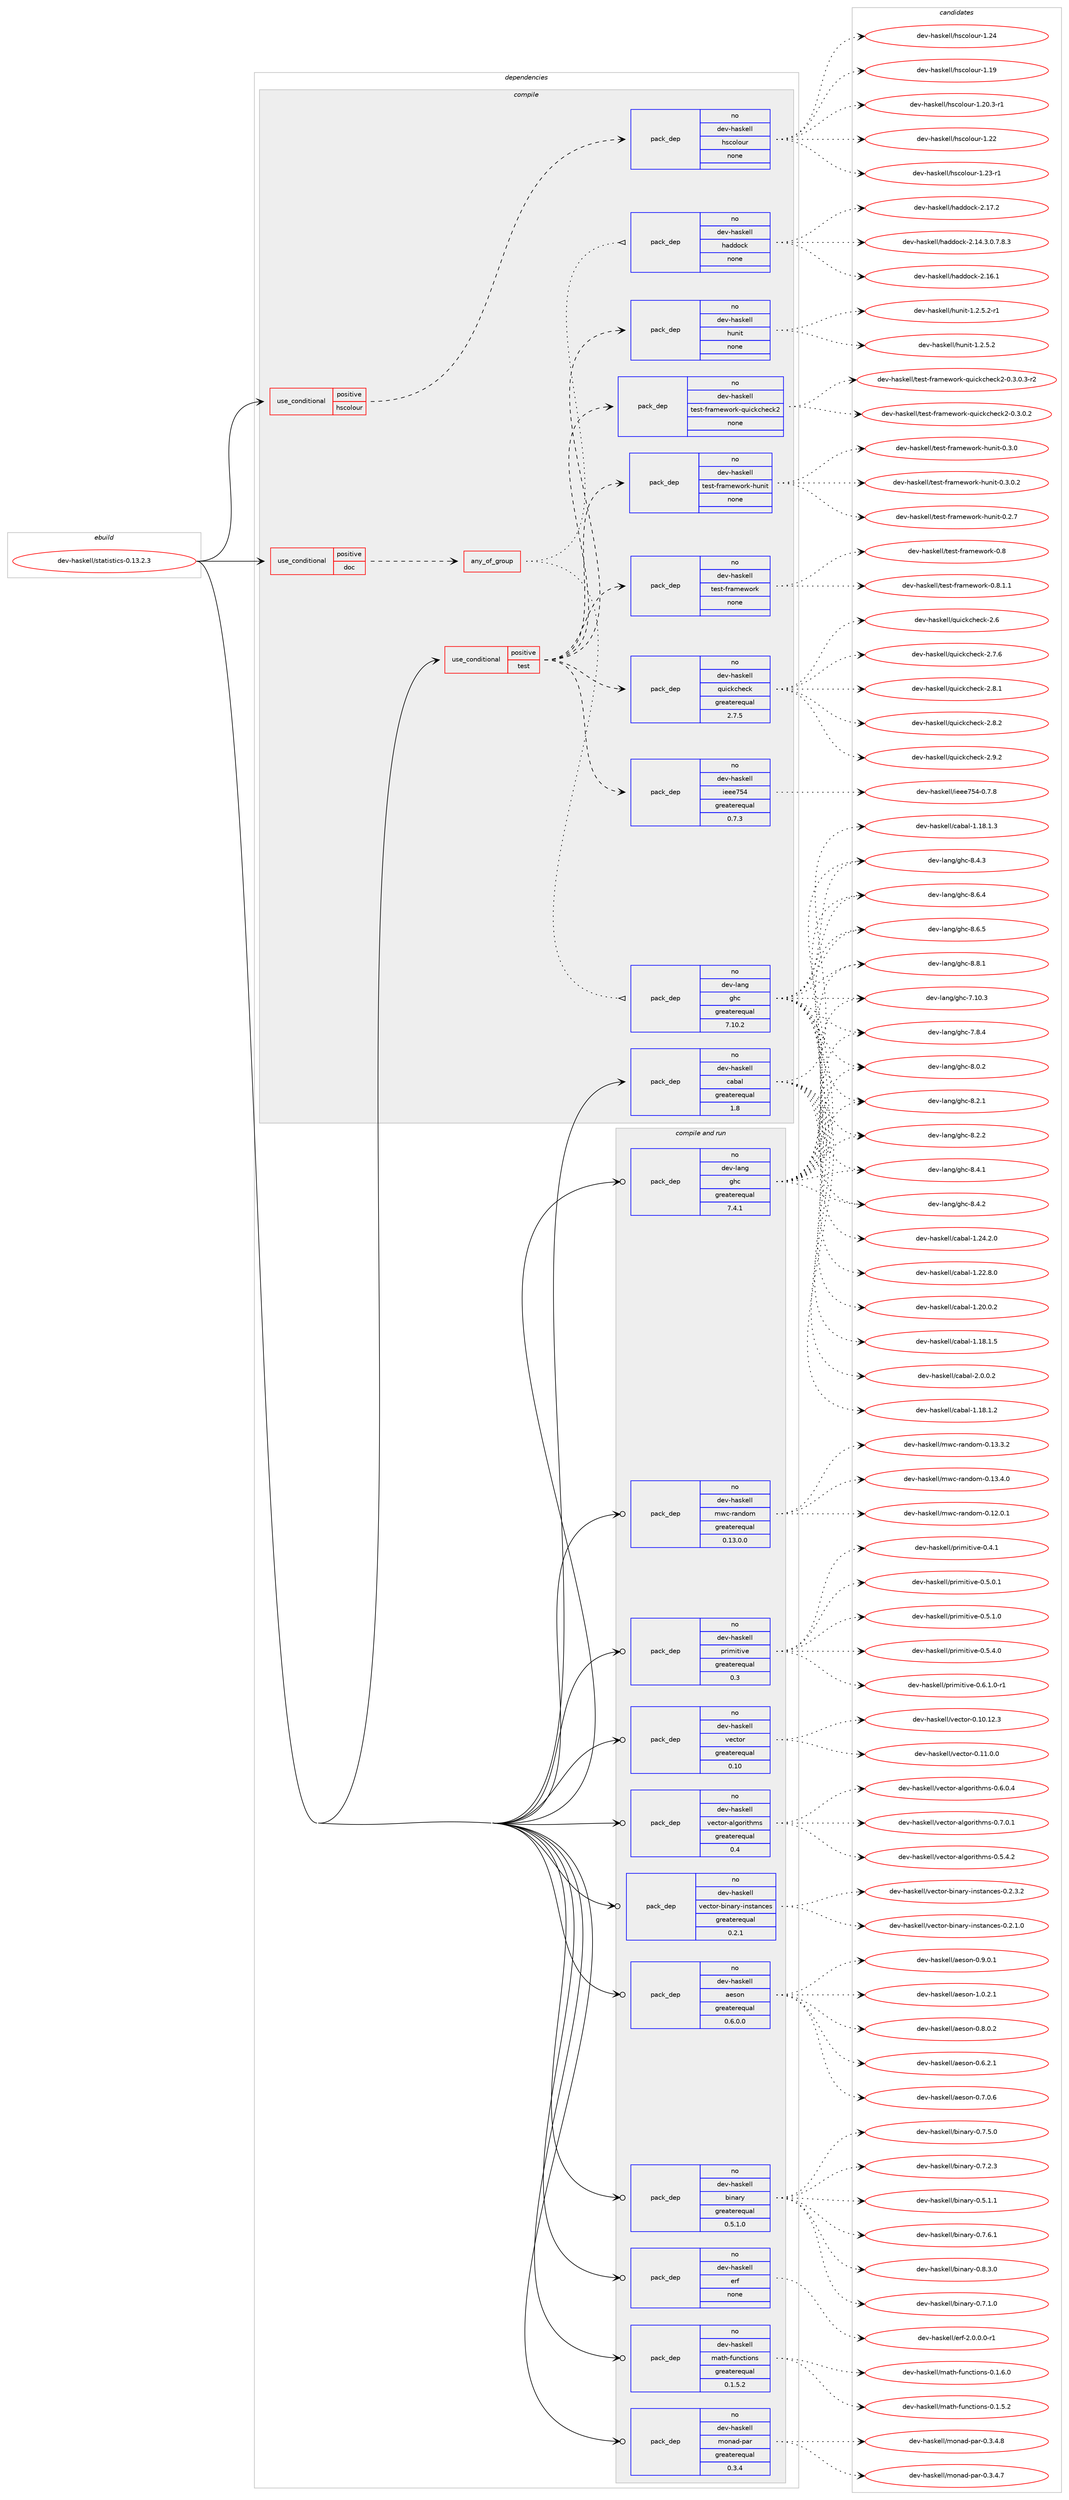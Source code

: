 digraph prolog {

# *************
# Graph options
# *************

newrank=true;
concentrate=true;
compound=true;
graph [rankdir=LR,fontname=Helvetica,fontsize=10,ranksep=1.5];#, ranksep=2.5, nodesep=0.2];
edge  [arrowhead=vee];
node  [fontname=Helvetica,fontsize=10];

# **********
# The ebuild
# **********

subgraph cluster_leftcol {
color=gray;
rank=same;
label=<<i>ebuild</i>>;
id [label="dev-haskell/statistics-0.13.2.3", color=red, width=4, href="../dev-haskell/statistics-0.13.2.3.svg"];
}

# ****************
# The dependencies
# ****************

subgraph cluster_midcol {
color=gray;
label=<<i>dependencies</i>>;
subgraph cluster_compile {
fillcolor="#eeeeee";
style=filled;
label=<<i>compile</i>>;
subgraph cond127617 {
dependency544424 [label=<<TABLE BORDER="0" CELLBORDER="1" CELLSPACING="0" CELLPADDING="4"><TR><TD ROWSPAN="3" CELLPADDING="10">use_conditional</TD></TR><TR><TD>positive</TD></TR><TR><TD>doc</TD></TR></TABLE>>, shape=none, color=red];
subgraph any10495 {
dependency544425 [label=<<TABLE BORDER="0" CELLBORDER="1" CELLSPACING="0" CELLPADDING="4"><TR><TD CELLPADDING="10">any_of_group</TD></TR></TABLE>>, shape=none, color=red];subgraph pack405955 {
dependency544426 [label=<<TABLE BORDER="0" CELLBORDER="1" CELLSPACING="0" CELLPADDING="4" WIDTH="220"><TR><TD ROWSPAN="6" CELLPADDING="30">pack_dep</TD></TR><TR><TD WIDTH="110">no</TD></TR><TR><TD>dev-haskell</TD></TR><TR><TD>haddock</TD></TR><TR><TD>none</TD></TR><TR><TD></TD></TR></TABLE>>, shape=none, color=blue];
}
dependency544425:e -> dependency544426:w [weight=20,style="dotted",arrowhead="oinv"];
subgraph pack405956 {
dependency544427 [label=<<TABLE BORDER="0" CELLBORDER="1" CELLSPACING="0" CELLPADDING="4" WIDTH="220"><TR><TD ROWSPAN="6" CELLPADDING="30">pack_dep</TD></TR><TR><TD WIDTH="110">no</TD></TR><TR><TD>dev-lang</TD></TR><TR><TD>ghc</TD></TR><TR><TD>greaterequal</TD></TR><TR><TD>7.10.2</TD></TR></TABLE>>, shape=none, color=blue];
}
dependency544425:e -> dependency544427:w [weight=20,style="dotted",arrowhead="oinv"];
}
dependency544424:e -> dependency544425:w [weight=20,style="dashed",arrowhead="vee"];
}
id:e -> dependency544424:w [weight=20,style="solid",arrowhead="vee"];
subgraph cond127618 {
dependency544428 [label=<<TABLE BORDER="0" CELLBORDER="1" CELLSPACING="0" CELLPADDING="4"><TR><TD ROWSPAN="3" CELLPADDING="10">use_conditional</TD></TR><TR><TD>positive</TD></TR><TR><TD>hscolour</TD></TR></TABLE>>, shape=none, color=red];
subgraph pack405957 {
dependency544429 [label=<<TABLE BORDER="0" CELLBORDER="1" CELLSPACING="0" CELLPADDING="4" WIDTH="220"><TR><TD ROWSPAN="6" CELLPADDING="30">pack_dep</TD></TR><TR><TD WIDTH="110">no</TD></TR><TR><TD>dev-haskell</TD></TR><TR><TD>hscolour</TD></TR><TR><TD>none</TD></TR><TR><TD></TD></TR></TABLE>>, shape=none, color=blue];
}
dependency544428:e -> dependency544429:w [weight=20,style="dashed",arrowhead="vee"];
}
id:e -> dependency544428:w [weight=20,style="solid",arrowhead="vee"];
subgraph cond127619 {
dependency544430 [label=<<TABLE BORDER="0" CELLBORDER="1" CELLSPACING="0" CELLPADDING="4"><TR><TD ROWSPAN="3" CELLPADDING="10">use_conditional</TD></TR><TR><TD>positive</TD></TR><TR><TD>test</TD></TR></TABLE>>, shape=none, color=red];
subgraph pack405958 {
dependency544431 [label=<<TABLE BORDER="0" CELLBORDER="1" CELLSPACING="0" CELLPADDING="4" WIDTH="220"><TR><TD ROWSPAN="6" CELLPADDING="30">pack_dep</TD></TR><TR><TD WIDTH="110">no</TD></TR><TR><TD>dev-haskell</TD></TR><TR><TD>hunit</TD></TR><TR><TD>none</TD></TR><TR><TD></TD></TR></TABLE>>, shape=none, color=blue];
}
dependency544430:e -> dependency544431:w [weight=20,style="dashed",arrowhead="vee"];
subgraph pack405959 {
dependency544432 [label=<<TABLE BORDER="0" CELLBORDER="1" CELLSPACING="0" CELLPADDING="4" WIDTH="220"><TR><TD ROWSPAN="6" CELLPADDING="30">pack_dep</TD></TR><TR><TD WIDTH="110">no</TD></TR><TR><TD>dev-haskell</TD></TR><TR><TD>ieee754</TD></TR><TR><TD>greaterequal</TD></TR><TR><TD>0.7.3</TD></TR></TABLE>>, shape=none, color=blue];
}
dependency544430:e -> dependency544432:w [weight=20,style="dashed",arrowhead="vee"];
subgraph pack405960 {
dependency544433 [label=<<TABLE BORDER="0" CELLBORDER="1" CELLSPACING="0" CELLPADDING="4" WIDTH="220"><TR><TD ROWSPAN="6" CELLPADDING="30">pack_dep</TD></TR><TR><TD WIDTH="110">no</TD></TR><TR><TD>dev-haskell</TD></TR><TR><TD>quickcheck</TD></TR><TR><TD>greaterequal</TD></TR><TR><TD>2.7.5</TD></TR></TABLE>>, shape=none, color=blue];
}
dependency544430:e -> dependency544433:w [weight=20,style="dashed",arrowhead="vee"];
subgraph pack405961 {
dependency544434 [label=<<TABLE BORDER="0" CELLBORDER="1" CELLSPACING="0" CELLPADDING="4" WIDTH="220"><TR><TD ROWSPAN="6" CELLPADDING="30">pack_dep</TD></TR><TR><TD WIDTH="110">no</TD></TR><TR><TD>dev-haskell</TD></TR><TR><TD>test-framework</TD></TR><TR><TD>none</TD></TR><TR><TD></TD></TR></TABLE>>, shape=none, color=blue];
}
dependency544430:e -> dependency544434:w [weight=20,style="dashed",arrowhead="vee"];
subgraph pack405962 {
dependency544435 [label=<<TABLE BORDER="0" CELLBORDER="1" CELLSPACING="0" CELLPADDING="4" WIDTH="220"><TR><TD ROWSPAN="6" CELLPADDING="30">pack_dep</TD></TR><TR><TD WIDTH="110">no</TD></TR><TR><TD>dev-haskell</TD></TR><TR><TD>test-framework-hunit</TD></TR><TR><TD>none</TD></TR><TR><TD></TD></TR></TABLE>>, shape=none, color=blue];
}
dependency544430:e -> dependency544435:w [weight=20,style="dashed",arrowhead="vee"];
subgraph pack405963 {
dependency544436 [label=<<TABLE BORDER="0" CELLBORDER="1" CELLSPACING="0" CELLPADDING="4" WIDTH="220"><TR><TD ROWSPAN="6" CELLPADDING="30">pack_dep</TD></TR><TR><TD WIDTH="110">no</TD></TR><TR><TD>dev-haskell</TD></TR><TR><TD>test-framework-quickcheck2</TD></TR><TR><TD>none</TD></TR><TR><TD></TD></TR></TABLE>>, shape=none, color=blue];
}
dependency544430:e -> dependency544436:w [weight=20,style="dashed",arrowhead="vee"];
}
id:e -> dependency544430:w [weight=20,style="solid",arrowhead="vee"];
subgraph pack405964 {
dependency544437 [label=<<TABLE BORDER="0" CELLBORDER="1" CELLSPACING="0" CELLPADDING="4" WIDTH="220"><TR><TD ROWSPAN="6" CELLPADDING="30">pack_dep</TD></TR><TR><TD WIDTH="110">no</TD></TR><TR><TD>dev-haskell</TD></TR><TR><TD>cabal</TD></TR><TR><TD>greaterequal</TD></TR><TR><TD>1.8</TD></TR></TABLE>>, shape=none, color=blue];
}
id:e -> dependency544437:w [weight=20,style="solid",arrowhead="vee"];
}
subgraph cluster_compileandrun {
fillcolor="#eeeeee";
style=filled;
label=<<i>compile and run</i>>;
subgraph pack405965 {
dependency544438 [label=<<TABLE BORDER="0" CELLBORDER="1" CELLSPACING="0" CELLPADDING="4" WIDTH="220"><TR><TD ROWSPAN="6" CELLPADDING="30">pack_dep</TD></TR><TR><TD WIDTH="110">no</TD></TR><TR><TD>dev-haskell</TD></TR><TR><TD>aeson</TD></TR><TR><TD>greaterequal</TD></TR><TR><TD>0.6.0.0</TD></TR></TABLE>>, shape=none, color=blue];
}
id:e -> dependency544438:w [weight=20,style="solid",arrowhead="odotvee"];
subgraph pack405966 {
dependency544439 [label=<<TABLE BORDER="0" CELLBORDER="1" CELLSPACING="0" CELLPADDING="4" WIDTH="220"><TR><TD ROWSPAN="6" CELLPADDING="30">pack_dep</TD></TR><TR><TD WIDTH="110">no</TD></TR><TR><TD>dev-haskell</TD></TR><TR><TD>binary</TD></TR><TR><TD>greaterequal</TD></TR><TR><TD>0.5.1.0</TD></TR></TABLE>>, shape=none, color=blue];
}
id:e -> dependency544439:w [weight=20,style="solid",arrowhead="odotvee"];
subgraph pack405967 {
dependency544440 [label=<<TABLE BORDER="0" CELLBORDER="1" CELLSPACING="0" CELLPADDING="4" WIDTH="220"><TR><TD ROWSPAN="6" CELLPADDING="30">pack_dep</TD></TR><TR><TD WIDTH="110">no</TD></TR><TR><TD>dev-haskell</TD></TR><TR><TD>erf</TD></TR><TR><TD>none</TD></TR><TR><TD></TD></TR></TABLE>>, shape=none, color=blue];
}
id:e -> dependency544440:w [weight=20,style="solid",arrowhead="odotvee"];
subgraph pack405968 {
dependency544441 [label=<<TABLE BORDER="0" CELLBORDER="1" CELLSPACING="0" CELLPADDING="4" WIDTH="220"><TR><TD ROWSPAN="6" CELLPADDING="30">pack_dep</TD></TR><TR><TD WIDTH="110">no</TD></TR><TR><TD>dev-haskell</TD></TR><TR><TD>math-functions</TD></TR><TR><TD>greaterequal</TD></TR><TR><TD>0.1.5.2</TD></TR></TABLE>>, shape=none, color=blue];
}
id:e -> dependency544441:w [weight=20,style="solid",arrowhead="odotvee"];
subgraph pack405969 {
dependency544442 [label=<<TABLE BORDER="0" CELLBORDER="1" CELLSPACING="0" CELLPADDING="4" WIDTH="220"><TR><TD ROWSPAN="6" CELLPADDING="30">pack_dep</TD></TR><TR><TD WIDTH="110">no</TD></TR><TR><TD>dev-haskell</TD></TR><TR><TD>monad-par</TD></TR><TR><TD>greaterequal</TD></TR><TR><TD>0.3.4</TD></TR></TABLE>>, shape=none, color=blue];
}
id:e -> dependency544442:w [weight=20,style="solid",arrowhead="odotvee"];
subgraph pack405970 {
dependency544443 [label=<<TABLE BORDER="0" CELLBORDER="1" CELLSPACING="0" CELLPADDING="4" WIDTH="220"><TR><TD ROWSPAN="6" CELLPADDING="30">pack_dep</TD></TR><TR><TD WIDTH="110">no</TD></TR><TR><TD>dev-haskell</TD></TR><TR><TD>mwc-random</TD></TR><TR><TD>greaterequal</TD></TR><TR><TD>0.13.0.0</TD></TR></TABLE>>, shape=none, color=blue];
}
id:e -> dependency544443:w [weight=20,style="solid",arrowhead="odotvee"];
subgraph pack405971 {
dependency544444 [label=<<TABLE BORDER="0" CELLBORDER="1" CELLSPACING="0" CELLPADDING="4" WIDTH="220"><TR><TD ROWSPAN="6" CELLPADDING="30">pack_dep</TD></TR><TR><TD WIDTH="110">no</TD></TR><TR><TD>dev-haskell</TD></TR><TR><TD>primitive</TD></TR><TR><TD>greaterequal</TD></TR><TR><TD>0.3</TD></TR></TABLE>>, shape=none, color=blue];
}
id:e -> dependency544444:w [weight=20,style="solid",arrowhead="odotvee"];
subgraph pack405972 {
dependency544445 [label=<<TABLE BORDER="0" CELLBORDER="1" CELLSPACING="0" CELLPADDING="4" WIDTH="220"><TR><TD ROWSPAN="6" CELLPADDING="30">pack_dep</TD></TR><TR><TD WIDTH="110">no</TD></TR><TR><TD>dev-haskell</TD></TR><TR><TD>vector</TD></TR><TR><TD>greaterequal</TD></TR><TR><TD>0.10</TD></TR></TABLE>>, shape=none, color=blue];
}
id:e -> dependency544445:w [weight=20,style="solid",arrowhead="odotvee"];
subgraph pack405973 {
dependency544446 [label=<<TABLE BORDER="0" CELLBORDER="1" CELLSPACING="0" CELLPADDING="4" WIDTH="220"><TR><TD ROWSPAN="6" CELLPADDING="30">pack_dep</TD></TR><TR><TD WIDTH="110">no</TD></TR><TR><TD>dev-haskell</TD></TR><TR><TD>vector-algorithms</TD></TR><TR><TD>greaterequal</TD></TR><TR><TD>0.4</TD></TR></TABLE>>, shape=none, color=blue];
}
id:e -> dependency544446:w [weight=20,style="solid",arrowhead="odotvee"];
subgraph pack405974 {
dependency544447 [label=<<TABLE BORDER="0" CELLBORDER="1" CELLSPACING="0" CELLPADDING="4" WIDTH="220"><TR><TD ROWSPAN="6" CELLPADDING="30">pack_dep</TD></TR><TR><TD WIDTH="110">no</TD></TR><TR><TD>dev-haskell</TD></TR><TR><TD>vector-binary-instances</TD></TR><TR><TD>greaterequal</TD></TR><TR><TD>0.2.1</TD></TR></TABLE>>, shape=none, color=blue];
}
id:e -> dependency544447:w [weight=20,style="solid",arrowhead="odotvee"];
subgraph pack405975 {
dependency544448 [label=<<TABLE BORDER="0" CELLBORDER="1" CELLSPACING="0" CELLPADDING="4" WIDTH="220"><TR><TD ROWSPAN="6" CELLPADDING="30">pack_dep</TD></TR><TR><TD WIDTH="110">no</TD></TR><TR><TD>dev-lang</TD></TR><TR><TD>ghc</TD></TR><TR><TD>greaterequal</TD></TR><TR><TD>7.4.1</TD></TR></TABLE>>, shape=none, color=blue];
}
id:e -> dependency544448:w [weight=20,style="solid",arrowhead="odotvee"];
}
subgraph cluster_run {
fillcolor="#eeeeee";
style=filled;
label=<<i>run</i>>;
}
}

# **************
# The candidates
# **************

subgraph cluster_choices {
rank=same;
color=gray;
label=<<i>candidates</i>>;

subgraph choice405955 {
color=black;
nodesep=1;
choice1001011184510497115107101108108471049710010011199107455046495246514648465546564651 [label="dev-haskell/haddock-2.14.3.0.7.8.3", color=red, width=4,href="../dev-haskell/haddock-2.14.3.0.7.8.3.svg"];
choice100101118451049711510710110810847104971001001119910745504649544649 [label="dev-haskell/haddock-2.16.1", color=red, width=4,href="../dev-haskell/haddock-2.16.1.svg"];
choice100101118451049711510710110810847104971001001119910745504649554650 [label="dev-haskell/haddock-2.17.2", color=red, width=4,href="../dev-haskell/haddock-2.17.2.svg"];
dependency544426:e -> choice1001011184510497115107101108108471049710010011199107455046495246514648465546564651:w [style=dotted,weight="100"];
dependency544426:e -> choice100101118451049711510710110810847104971001001119910745504649544649:w [style=dotted,weight="100"];
dependency544426:e -> choice100101118451049711510710110810847104971001001119910745504649554650:w [style=dotted,weight="100"];
}
subgraph choice405956 {
color=black;
nodesep=1;
choice1001011184510897110103471031049945554649484651 [label="dev-lang/ghc-7.10.3", color=red, width=4,href="../dev-lang/ghc-7.10.3.svg"];
choice10010111845108971101034710310499455546564652 [label="dev-lang/ghc-7.8.4", color=red, width=4,href="../dev-lang/ghc-7.8.4.svg"];
choice10010111845108971101034710310499455646484650 [label="dev-lang/ghc-8.0.2", color=red, width=4,href="../dev-lang/ghc-8.0.2.svg"];
choice10010111845108971101034710310499455646504649 [label="dev-lang/ghc-8.2.1", color=red, width=4,href="../dev-lang/ghc-8.2.1.svg"];
choice10010111845108971101034710310499455646504650 [label="dev-lang/ghc-8.2.2", color=red, width=4,href="../dev-lang/ghc-8.2.2.svg"];
choice10010111845108971101034710310499455646524649 [label="dev-lang/ghc-8.4.1", color=red, width=4,href="../dev-lang/ghc-8.4.1.svg"];
choice10010111845108971101034710310499455646524650 [label="dev-lang/ghc-8.4.2", color=red, width=4,href="../dev-lang/ghc-8.4.2.svg"];
choice10010111845108971101034710310499455646524651 [label="dev-lang/ghc-8.4.3", color=red, width=4,href="../dev-lang/ghc-8.4.3.svg"];
choice10010111845108971101034710310499455646544652 [label="dev-lang/ghc-8.6.4", color=red, width=4,href="../dev-lang/ghc-8.6.4.svg"];
choice10010111845108971101034710310499455646544653 [label="dev-lang/ghc-8.6.5", color=red, width=4,href="../dev-lang/ghc-8.6.5.svg"];
choice10010111845108971101034710310499455646564649 [label="dev-lang/ghc-8.8.1", color=red, width=4,href="../dev-lang/ghc-8.8.1.svg"];
dependency544427:e -> choice1001011184510897110103471031049945554649484651:w [style=dotted,weight="100"];
dependency544427:e -> choice10010111845108971101034710310499455546564652:w [style=dotted,weight="100"];
dependency544427:e -> choice10010111845108971101034710310499455646484650:w [style=dotted,weight="100"];
dependency544427:e -> choice10010111845108971101034710310499455646504649:w [style=dotted,weight="100"];
dependency544427:e -> choice10010111845108971101034710310499455646504650:w [style=dotted,weight="100"];
dependency544427:e -> choice10010111845108971101034710310499455646524649:w [style=dotted,weight="100"];
dependency544427:e -> choice10010111845108971101034710310499455646524650:w [style=dotted,weight="100"];
dependency544427:e -> choice10010111845108971101034710310499455646524651:w [style=dotted,weight="100"];
dependency544427:e -> choice10010111845108971101034710310499455646544652:w [style=dotted,weight="100"];
dependency544427:e -> choice10010111845108971101034710310499455646544653:w [style=dotted,weight="100"];
dependency544427:e -> choice10010111845108971101034710310499455646564649:w [style=dotted,weight="100"];
}
subgraph choice405957 {
color=black;
nodesep=1;
choice100101118451049711510710110810847104115991111081111171144549464957 [label="dev-haskell/hscolour-1.19", color=red, width=4,href="../dev-haskell/hscolour-1.19.svg"];
choice10010111845104971151071011081084710411599111108111117114454946504846514511449 [label="dev-haskell/hscolour-1.20.3-r1", color=red, width=4,href="../dev-haskell/hscolour-1.20.3-r1.svg"];
choice100101118451049711510710110810847104115991111081111171144549465050 [label="dev-haskell/hscolour-1.22", color=red, width=4,href="../dev-haskell/hscolour-1.22.svg"];
choice1001011184510497115107101108108471041159911110811111711445494650514511449 [label="dev-haskell/hscolour-1.23-r1", color=red, width=4,href="../dev-haskell/hscolour-1.23-r1.svg"];
choice100101118451049711510710110810847104115991111081111171144549465052 [label="dev-haskell/hscolour-1.24", color=red, width=4,href="../dev-haskell/hscolour-1.24.svg"];
dependency544429:e -> choice100101118451049711510710110810847104115991111081111171144549464957:w [style=dotted,weight="100"];
dependency544429:e -> choice10010111845104971151071011081084710411599111108111117114454946504846514511449:w [style=dotted,weight="100"];
dependency544429:e -> choice100101118451049711510710110810847104115991111081111171144549465050:w [style=dotted,weight="100"];
dependency544429:e -> choice1001011184510497115107101108108471041159911110811111711445494650514511449:w [style=dotted,weight="100"];
dependency544429:e -> choice100101118451049711510710110810847104115991111081111171144549465052:w [style=dotted,weight="100"];
}
subgraph choice405958 {
color=black;
nodesep=1;
choice1001011184510497115107101108108471041171101051164549465046534650 [label="dev-haskell/hunit-1.2.5.2", color=red, width=4,href="../dev-haskell/hunit-1.2.5.2.svg"];
choice10010111845104971151071011081084710411711010511645494650465346504511449 [label="dev-haskell/hunit-1.2.5.2-r1", color=red, width=4,href="../dev-haskell/hunit-1.2.5.2-r1.svg"];
dependency544431:e -> choice1001011184510497115107101108108471041171101051164549465046534650:w [style=dotted,weight="100"];
dependency544431:e -> choice10010111845104971151071011081084710411711010511645494650465346504511449:w [style=dotted,weight="100"];
}
subgraph choice405959 {
color=black;
nodesep=1;
choice100101118451049711510710110810847105101101101555352454846554656 [label="dev-haskell/ieee754-0.7.8", color=red, width=4,href="../dev-haskell/ieee754-0.7.8.svg"];
dependency544432:e -> choice100101118451049711510710110810847105101101101555352454846554656:w [style=dotted,weight="100"];
}
subgraph choice405960 {
color=black;
nodesep=1;
choice10010111845104971151071011081084711311710599107991041019910745504654 [label="dev-haskell/quickcheck-2.6", color=red, width=4,href="../dev-haskell/quickcheck-2.6.svg"];
choice100101118451049711510710110810847113117105991079910410199107455046554654 [label="dev-haskell/quickcheck-2.7.6", color=red, width=4,href="../dev-haskell/quickcheck-2.7.6.svg"];
choice100101118451049711510710110810847113117105991079910410199107455046564649 [label="dev-haskell/quickcheck-2.8.1", color=red, width=4,href="../dev-haskell/quickcheck-2.8.1.svg"];
choice100101118451049711510710110810847113117105991079910410199107455046564650 [label="dev-haskell/quickcheck-2.8.2", color=red, width=4,href="../dev-haskell/quickcheck-2.8.2.svg"];
choice100101118451049711510710110810847113117105991079910410199107455046574650 [label="dev-haskell/quickcheck-2.9.2", color=red, width=4,href="../dev-haskell/quickcheck-2.9.2.svg"];
dependency544433:e -> choice10010111845104971151071011081084711311710599107991041019910745504654:w [style=dotted,weight="100"];
dependency544433:e -> choice100101118451049711510710110810847113117105991079910410199107455046554654:w [style=dotted,weight="100"];
dependency544433:e -> choice100101118451049711510710110810847113117105991079910410199107455046564649:w [style=dotted,weight="100"];
dependency544433:e -> choice100101118451049711510710110810847113117105991079910410199107455046564650:w [style=dotted,weight="100"];
dependency544433:e -> choice100101118451049711510710110810847113117105991079910410199107455046574650:w [style=dotted,weight="100"];
}
subgraph choice405961 {
color=black;
nodesep=1;
choice100101118451049711510710110810847116101115116451021149710910111911111410745484656 [label="dev-haskell/test-framework-0.8", color=red, width=4,href="../dev-haskell/test-framework-0.8.svg"];
choice10010111845104971151071011081084711610111511645102114971091011191111141074548465646494649 [label="dev-haskell/test-framework-0.8.1.1", color=red, width=4,href="../dev-haskell/test-framework-0.8.1.1.svg"];
dependency544434:e -> choice100101118451049711510710110810847116101115116451021149710910111911111410745484656:w [style=dotted,weight="100"];
dependency544434:e -> choice10010111845104971151071011081084711610111511645102114971091011191111141074548465646494649:w [style=dotted,weight="100"];
}
subgraph choice405962 {
color=black;
nodesep=1;
choice100101118451049711510710110810847116101115116451021149710910111911111410745104117110105116454846504655 [label="dev-haskell/test-framework-hunit-0.2.7", color=red, width=4,href="../dev-haskell/test-framework-hunit-0.2.7.svg"];
choice100101118451049711510710110810847116101115116451021149710910111911111410745104117110105116454846514648 [label="dev-haskell/test-framework-hunit-0.3.0", color=red, width=4,href="../dev-haskell/test-framework-hunit-0.3.0.svg"];
choice1001011184510497115107101108108471161011151164510211497109101119111114107451041171101051164548465146484650 [label="dev-haskell/test-framework-hunit-0.3.0.2", color=red, width=4,href="../dev-haskell/test-framework-hunit-0.3.0.2.svg"];
dependency544435:e -> choice100101118451049711510710110810847116101115116451021149710910111911111410745104117110105116454846504655:w [style=dotted,weight="100"];
dependency544435:e -> choice100101118451049711510710110810847116101115116451021149710910111911111410745104117110105116454846514648:w [style=dotted,weight="100"];
dependency544435:e -> choice1001011184510497115107101108108471161011151164510211497109101119111114107451041171101051164548465146484650:w [style=dotted,weight="100"];
}
subgraph choice405963 {
color=black;
nodesep=1;
choice100101118451049711510710110810847116101115116451021149710910111911111410745113117105991079910410199107504548465146484650 [label="dev-haskell/test-framework-quickcheck2-0.3.0.2", color=red, width=4,href="../dev-haskell/test-framework-quickcheck2-0.3.0.2.svg"];
choice1001011184510497115107101108108471161011151164510211497109101119111114107451131171059910799104101991075045484651464846514511450 [label="dev-haskell/test-framework-quickcheck2-0.3.0.3-r2", color=red, width=4,href="../dev-haskell/test-framework-quickcheck2-0.3.0.3-r2.svg"];
dependency544436:e -> choice100101118451049711510710110810847116101115116451021149710910111911111410745113117105991079910410199107504548465146484650:w [style=dotted,weight="100"];
dependency544436:e -> choice1001011184510497115107101108108471161011151164510211497109101119111114107451131171059910799104101991075045484651464846514511450:w [style=dotted,weight="100"];
}
subgraph choice405964 {
color=black;
nodesep=1;
choice10010111845104971151071011081084799979897108454946495646494650 [label="dev-haskell/cabal-1.18.1.2", color=red, width=4,href="../dev-haskell/cabal-1.18.1.2.svg"];
choice10010111845104971151071011081084799979897108454946495646494651 [label="dev-haskell/cabal-1.18.1.3", color=red, width=4,href="../dev-haskell/cabal-1.18.1.3.svg"];
choice10010111845104971151071011081084799979897108454946495646494653 [label="dev-haskell/cabal-1.18.1.5", color=red, width=4,href="../dev-haskell/cabal-1.18.1.5.svg"];
choice10010111845104971151071011081084799979897108454946504846484650 [label="dev-haskell/cabal-1.20.0.2", color=red, width=4,href="../dev-haskell/cabal-1.20.0.2.svg"];
choice10010111845104971151071011081084799979897108454946505046564648 [label="dev-haskell/cabal-1.22.8.0", color=red, width=4,href="../dev-haskell/cabal-1.22.8.0.svg"];
choice10010111845104971151071011081084799979897108454946505246504648 [label="dev-haskell/cabal-1.24.2.0", color=red, width=4,href="../dev-haskell/cabal-1.24.2.0.svg"];
choice100101118451049711510710110810847999798971084550464846484650 [label="dev-haskell/cabal-2.0.0.2", color=red, width=4,href="../dev-haskell/cabal-2.0.0.2.svg"];
dependency544437:e -> choice10010111845104971151071011081084799979897108454946495646494650:w [style=dotted,weight="100"];
dependency544437:e -> choice10010111845104971151071011081084799979897108454946495646494651:w [style=dotted,weight="100"];
dependency544437:e -> choice10010111845104971151071011081084799979897108454946495646494653:w [style=dotted,weight="100"];
dependency544437:e -> choice10010111845104971151071011081084799979897108454946504846484650:w [style=dotted,weight="100"];
dependency544437:e -> choice10010111845104971151071011081084799979897108454946505046564648:w [style=dotted,weight="100"];
dependency544437:e -> choice10010111845104971151071011081084799979897108454946505246504648:w [style=dotted,weight="100"];
dependency544437:e -> choice100101118451049711510710110810847999798971084550464846484650:w [style=dotted,weight="100"];
}
subgraph choice405965 {
color=black;
nodesep=1;
choice100101118451049711510710110810847971011151111104548465446504649 [label="dev-haskell/aeson-0.6.2.1", color=red, width=4,href="../dev-haskell/aeson-0.6.2.1.svg"];
choice100101118451049711510710110810847971011151111104548465546484654 [label="dev-haskell/aeson-0.7.0.6", color=red, width=4,href="../dev-haskell/aeson-0.7.0.6.svg"];
choice100101118451049711510710110810847971011151111104548465646484650 [label="dev-haskell/aeson-0.8.0.2", color=red, width=4,href="../dev-haskell/aeson-0.8.0.2.svg"];
choice100101118451049711510710110810847971011151111104548465746484649 [label="dev-haskell/aeson-0.9.0.1", color=red, width=4,href="../dev-haskell/aeson-0.9.0.1.svg"];
choice100101118451049711510710110810847971011151111104549464846504649 [label="dev-haskell/aeson-1.0.2.1", color=red, width=4,href="../dev-haskell/aeson-1.0.2.1.svg"];
dependency544438:e -> choice100101118451049711510710110810847971011151111104548465446504649:w [style=dotted,weight="100"];
dependency544438:e -> choice100101118451049711510710110810847971011151111104548465546484654:w [style=dotted,weight="100"];
dependency544438:e -> choice100101118451049711510710110810847971011151111104548465646484650:w [style=dotted,weight="100"];
dependency544438:e -> choice100101118451049711510710110810847971011151111104548465746484649:w [style=dotted,weight="100"];
dependency544438:e -> choice100101118451049711510710110810847971011151111104549464846504649:w [style=dotted,weight="100"];
}
subgraph choice405966 {
color=black;
nodesep=1;
choice10010111845104971151071011081084798105110971141214548465346494649 [label="dev-haskell/binary-0.5.1.1", color=red, width=4,href="../dev-haskell/binary-0.5.1.1.svg"];
choice10010111845104971151071011081084798105110971141214548465546494648 [label="dev-haskell/binary-0.7.1.0", color=red, width=4,href="../dev-haskell/binary-0.7.1.0.svg"];
choice10010111845104971151071011081084798105110971141214548465546504651 [label="dev-haskell/binary-0.7.2.3", color=red, width=4,href="../dev-haskell/binary-0.7.2.3.svg"];
choice10010111845104971151071011081084798105110971141214548465546534648 [label="dev-haskell/binary-0.7.5.0", color=red, width=4,href="../dev-haskell/binary-0.7.5.0.svg"];
choice10010111845104971151071011081084798105110971141214548465546544649 [label="dev-haskell/binary-0.7.6.1", color=red, width=4,href="../dev-haskell/binary-0.7.6.1.svg"];
choice10010111845104971151071011081084798105110971141214548465646514648 [label="dev-haskell/binary-0.8.3.0", color=red, width=4,href="../dev-haskell/binary-0.8.3.0.svg"];
dependency544439:e -> choice10010111845104971151071011081084798105110971141214548465346494649:w [style=dotted,weight="100"];
dependency544439:e -> choice10010111845104971151071011081084798105110971141214548465546494648:w [style=dotted,weight="100"];
dependency544439:e -> choice10010111845104971151071011081084798105110971141214548465546504651:w [style=dotted,weight="100"];
dependency544439:e -> choice10010111845104971151071011081084798105110971141214548465546534648:w [style=dotted,weight="100"];
dependency544439:e -> choice10010111845104971151071011081084798105110971141214548465546544649:w [style=dotted,weight="100"];
dependency544439:e -> choice10010111845104971151071011081084798105110971141214548465646514648:w [style=dotted,weight="100"];
}
subgraph choice405967 {
color=black;
nodesep=1;
choice10010111845104971151071011081084710111410245504648464846484511449 [label="dev-haskell/erf-2.0.0.0-r1", color=red, width=4,href="../dev-haskell/erf-2.0.0.0-r1.svg"];
dependency544440:e -> choice10010111845104971151071011081084710111410245504648464846484511449:w [style=dotted,weight="100"];
}
subgraph choice405968 {
color=black;
nodesep=1;
choice1001011184510497115107101108108471099711610445102117110991161051111101154548464946534650 [label="dev-haskell/math-functions-0.1.5.2", color=red, width=4,href="../dev-haskell/math-functions-0.1.5.2.svg"];
choice1001011184510497115107101108108471099711610445102117110991161051111101154548464946544648 [label="dev-haskell/math-functions-0.1.6.0", color=red, width=4,href="../dev-haskell/math-functions-0.1.6.0.svg"];
dependency544441:e -> choice1001011184510497115107101108108471099711610445102117110991161051111101154548464946534650:w [style=dotted,weight="100"];
dependency544441:e -> choice1001011184510497115107101108108471099711610445102117110991161051111101154548464946544648:w [style=dotted,weight="100"];
}
subgraph choice405969 {
color=black;
nodesep=1;
choice1001011184510497115107101108108471091111109710045112971144548465146524655 [label="dev-haskell/monad-par-0.3.4.7", color=red, width=4,href="../dev-haskell/monad-par-0.3.4.7.svg"];
choice1001011184510497115107101108108471091111109710045112971144548465146524656 [label="dev-haskell/monad-par-0.3.4.8", color=red, width=4,href="../dev-haskell/monad-par-0.3.4.8.svg"];
dependency544442:e -> choice1001011184510497115107101108108471091111109710045112971144548465146524655:w [style=dotted,weight="100"];
dependency544442:e -> choice1001011184510497115107101108108471091111109710045112971144548465146524656:w [style=dotted,weight="100"];
}
subgraph choice405970 {
color=black;
nodesep=1;
choice100101118451049711510710110810847109119994511497110100111109454846495046484649 [label="dev-haskell/mwc-random-0.12.0.1", color=red, width=4,href="../dev-haskell/mwc-random-0.12.0.1.svg"];
choice100101118451049711510710110810847109119994511497110100111109454846495146514650 [label="dev-haskell/mwc-random-0.13.3.2", color=red, width=4,href="../dev-haskell/mwc-random-0.13.3.2.svg"];
choice100101118451049711510710110810847109119994511497110100111109454846495146524648 [label="dev-haskell/mwc-random-0.13.4.0", color=red, width=4,href="../dev-haskell/mwc-random-0.13.4.0.svg"];
dependency544443:e -> choice100101118451049711510710110810847109119994511497110100111109454846495046484649:w [style=dotted,weight="100"];
dependency544443:e -> choice100101118451049711510710110810847109119994511497110100111109454846495146514650:w [style=dotted,weight="100"];
dependency544443:e -> choice100101118451049711510710110810847109119994511497110100111109454846495146524648:w [style=dotted,weight="100"];
}
subgraph choice405971 {
color=black;
nodesep=1;
choice100101118451049711510710110810847112114105109105116105118101454846524649 [label="dev-haskell/primitive-0.4.1", color=red, width=4,href="../dev-haskell/primitive-0.4.1.svg"];
choice1001011184510497115107101108108471121141051091051161051181014548465346484649 [label="dev-haskell/primitive-0.5.0.1", color=red, width=4,href="../dev-haskell/primitive-0.5.0.1.svg"];
choice1001011184510497115107101108108471121141051091051161051181014548465346494648 [label="dev-haskell/primitive-0.5.1.0", color=red, width=4,href="../dev-haskell/primitive-0.5.1.0.svg"];
choice1001011184510497115107101108108471121141051091051161051181014548465346524648 [label="dev-haskell/primitive-0.5.4.0", color=red, width=4,href="../dev-haskell/primitive-0.5.4.0.svg"];
choice10010111845104971151071011081084711211410510910511610511810145484654464946484511449 [label="dev-haskell/primitive-0.6.1.0-r1", color=red, width=4,href="../dev-haskell/primitive-0.6.1.0-r1.svg"];
dependency544444:e -> choice100101118451049711510710110810847112114105109105116105118101454846524649:w [style=dotted,weight="100"];
dependency544444:e -> choice1001011184510497115107101108108471121141051091051161051181014548465346484649:w [style=dotted,weight="100"];
dependency544444:e -> choice1001011184510497115107101108108471121141051091051161051181014548465346494648:w [style=dotted,weight="100"];
dependency544444:e -> choice1001011184510497115107101108108471121141051091051161051181014548465346524648:w [style=dotted,weight="100"];
dependency544444:e -> choice10010111845104971151071011081084711211410510910511610511810145484654464946484511449:w [style=dotted,weight="100"];
}
subgraph choice405972 {
color=black;
nodesep=1;
choice1001011184510497115107101108108471181019911611111445484649484649504651 [label="dev-haskell/vector-0.10.12.3", color=red, width=4,href="../dev-haskell/vector-0.10.12.3.svg"];
choice10010111845104971151071011081084711810199116111114454846494946484648 [label="dev-haskell/vector-0.11.0.0", color=red, width=4,href="../dev-haskell/vector-0.11.0.0.svg"];
dependency544445:e -> choice1001011184510497115107101108108471181019911611111445484649484649504651:w [style=dotted,weight="100"];
dependency544445:e -> choice10010111845104971151071011081084711810199116111114454846494946484648:w [style=dotted,weight="100"];
}
subgraph choice405973 {
color=black;
nodesep=1;
choice1001011184510497115107101108108471181019911611111445971081031111141051161041091154548465346524650 [label="dev-haskell/vector-algorithms-0.5.4.2", color=red, width=4,href="../dev-haskell/vector-algorithms-0.5.4.2.svg"];
choice1001011184510497115107101108108471181019911611111445971081031111141051161041091154548465446484652 [label="dev-haskell/vector-algorithms-0.6.0.4", color=red, width=4,href="../dev-haskell/vector-algorithms-0.6.0.4.svg"];
choice1001011184510497115107101108108471181019911611111445971081031111141051161041091154548465546484649 [label="dev-haskell/vector-algorithms-0.7.0.1", color=red, width=4,href="../dev-haskell/vector-algorithms-0.7.0.1.svg"];
dependency544446:e -> choice1001011184510497115107101108108471181019911611111445971081031111141051161041091154548465346524650:w [style=dotted,weight="100"];
dependency544446:e -> choice1001011184510497115107101108108471181019911611111445971081031111141051161041091154548465446484652:w [style=dotted,weight="100"];
dependency544446:e -> choice1001011184510497115107101108108471181019911611111445971081031111141051161041091154548465546484649:w [style=dotted,weight="100"];
}
subgraph choice405974 {
color=black;
nodesep=1;
choice100101118451049711510710110810847118101991161111144598105110971141214510511011511697110991011154548465046494648 [label="dev-haskell/vector-binary-instances-0.2.1.0", color=red, width=4,href="../dev-haskell/vector-binary-instances-0.2.1.0.svg"];
choice100101118451049711510710110810847118101991161111144598105110971141214510511011511697110991011154548465046514650 [label="dev-haskell/vector-binary-instances-0.2.3.2", color=red, width=4,href="../dev-haskell/vector-binary-instances-0.2.3.2.svg"];
dependency544447:e -> choice100101118451049711510710110810847118101991161111144598105110971141214510511011511697110991011154548465046494648:w [style=dotted,weight="100"];
dependency544447:e -> choice100101118451049711510710110810847118101991161111144598105110971141214510511011511697110991011154548465046514650:w [style=dotted,weight="100"];
}
subgraph choice405975 {
color=black;
nodesep=1;
choice1001011184510897110103471031049945554649484651 [label="dev-lang/ghc-7.10.3", color=red, width=4,href="../dev-lang/ghc-7.10.3.svg"];
choice10010111845108971101034710310499455546564652 [label="dev-lang/ghc-7.8.4", color=red, width=4,href="../dev-lang/ghc-7.8.4.svg"];
choice10010111845108971101034710310499455646484650 [label="dev-lang/ghc-8.0.2", color=red, width=4,href="../dev-lang/ghc-8.0.2.svg"];
choice10010111845108971101034710310499455646504649 [label="dev-lang/ghc-8.2.1", color=red, width=4,href="../dev-lang/ghc-8.2.1.svg"];
choice10010111845108971101034710310499455646504650 [label="dev-lang/ghc-8.2.2", color=red, width=4,href="../dev-lang/ghc-8.2.2.svg"];
choice10010111845108971101034710310499455646524649 [label="dev-lang/ghc-8.4.1", color=red, width=4,href="../dev-lang/ghc-8.4.1.svg"];
choice10010111845108971101034710310499455646524650 [label="dev-lang/ghc-8.4.2", color=red, width=4,href="../dev-lang/ghc-8.4.2.svg"];
choice10010111845108971101034710310499455646524651 [label="dev-lang/ghc-8.4.3", color=red, width=4,href="../dev-lang/ghc-8.4.3.svg"];
choice10010111845108971101034710310499455646544652 [label="dev-lang/ghc-8.6.4", color=red, width=4,href="../dev-lang/ghc-8.6.4.svg"];
choice10010111845108971101034710310499455646544653 [label="dev-lang/ghc-8.6.5", color=red, width=4,href="../dev-lang/ghc-8.6.5.svg"];
choice10010111845108971101034710310499455646564649 [label="dev-lang/ghc-8.8.1", color=red, width=4,href="../dev-lang/ghc-8.8.1.svg"];
dependency544448:e -> choice1001011184510897110103471031049945554649484651:w [style=dotted,weight="100"];
dependency544448:e -> choice10010111845108971101034710310499455546564652:w [style=dotted,weight="100"];
dependency544448:e -> choice10010111845108971101034710310499455646484650:w [style=dotted,weight="100"];
dependency544448:e -> choice10010111845108971101034710310499455646504649:w [style=dotted,weight="100"];
dependency544448:e -> choice10010111845108971101034710310499455646504650:w [style=dotted,weight="100"];
dependency544448:e -> choice10010111845108971101034710310499455646524649:w [style=dotted,weight="100"];
dependency544448:e -> choice10010111845108971101034710310499455646524650:w [style=dotted,weight="100"];
dependency544448:e -> choice10010111845108971101034710310499455646524651:w [style=dotted,weight="100"];
dependency544448:e -> choice10010111845108971101034710310499455646544652:w [style=dotted,weight="100"];
dependency544448:e -> choice10010111845108971101034710310499455646544653:w [style=dotted,weight="100"];
dependency544448:e -> choice10010111845108971101034710310499455646564649:w [style=dotted,weight="100"];
}
}

}
